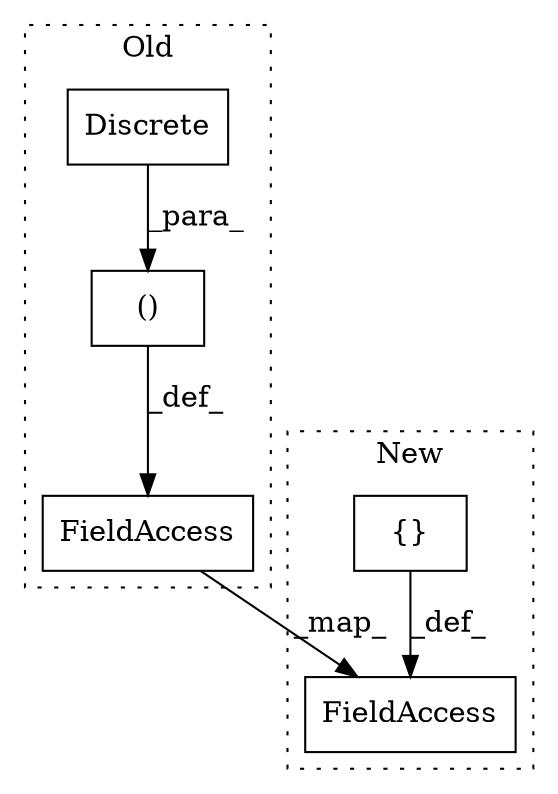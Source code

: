 digraph G {
subgraph cluster0 {
1 [label="Discrete" a="32" s="3833,3853" l="9,1" shape="box"];
3 [label="FieldAccess" a="22" s="3735" l="22" shape="box"];
5 [label="()" a="106" s="3784" l="70" shape="box"];
label = "Old";
style="dotted";
}
subgraph cluster1 {
2 [label="{}" a="4" s="3691,3716" l="1,1" shape="box"];
4 [label="FieldAccess" a="22" s="3643" l="22" shape="box"];
label = "New";
style="dotted";
}
1 -> 5 [label="_para_"];
2 -> 4 [label="_def_"];
3 -> 4 [label="_map_"];
5 -> 3 [label="_def_"];
}